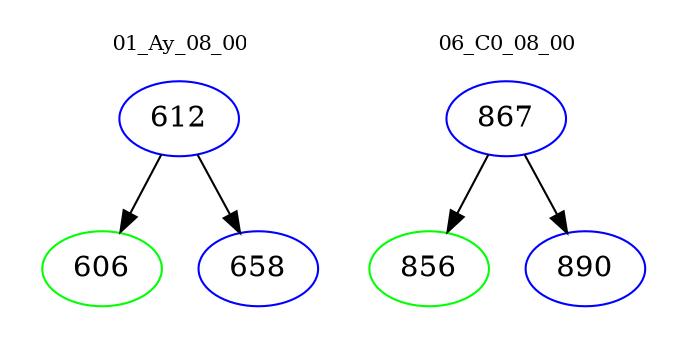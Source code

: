 digraph{
subgraph cluster_0 {
color = white
label = "01_Ay_08_00";
fontsize=10;
T0_612 [label="612", color="blue"]
T0_612 -> T0_606 [color="black"]
T0_606 [label="606", color="green"]
T0_612 -> T0_658 [color="black"]
T0_658 [label="658", color="blue"]
}
subgraph cluster_1 {
color = white
label = "06_C0_08_00";
fontsize=10;
T1_867 [label="867", color="blue"]
T1_867 -> T1_856 [color="black"]
T1_856 [label="856", color="green"]
T1_867 -> T1_890 [color="black"]
T1_890 [label="890", color="blue"]
}
}
